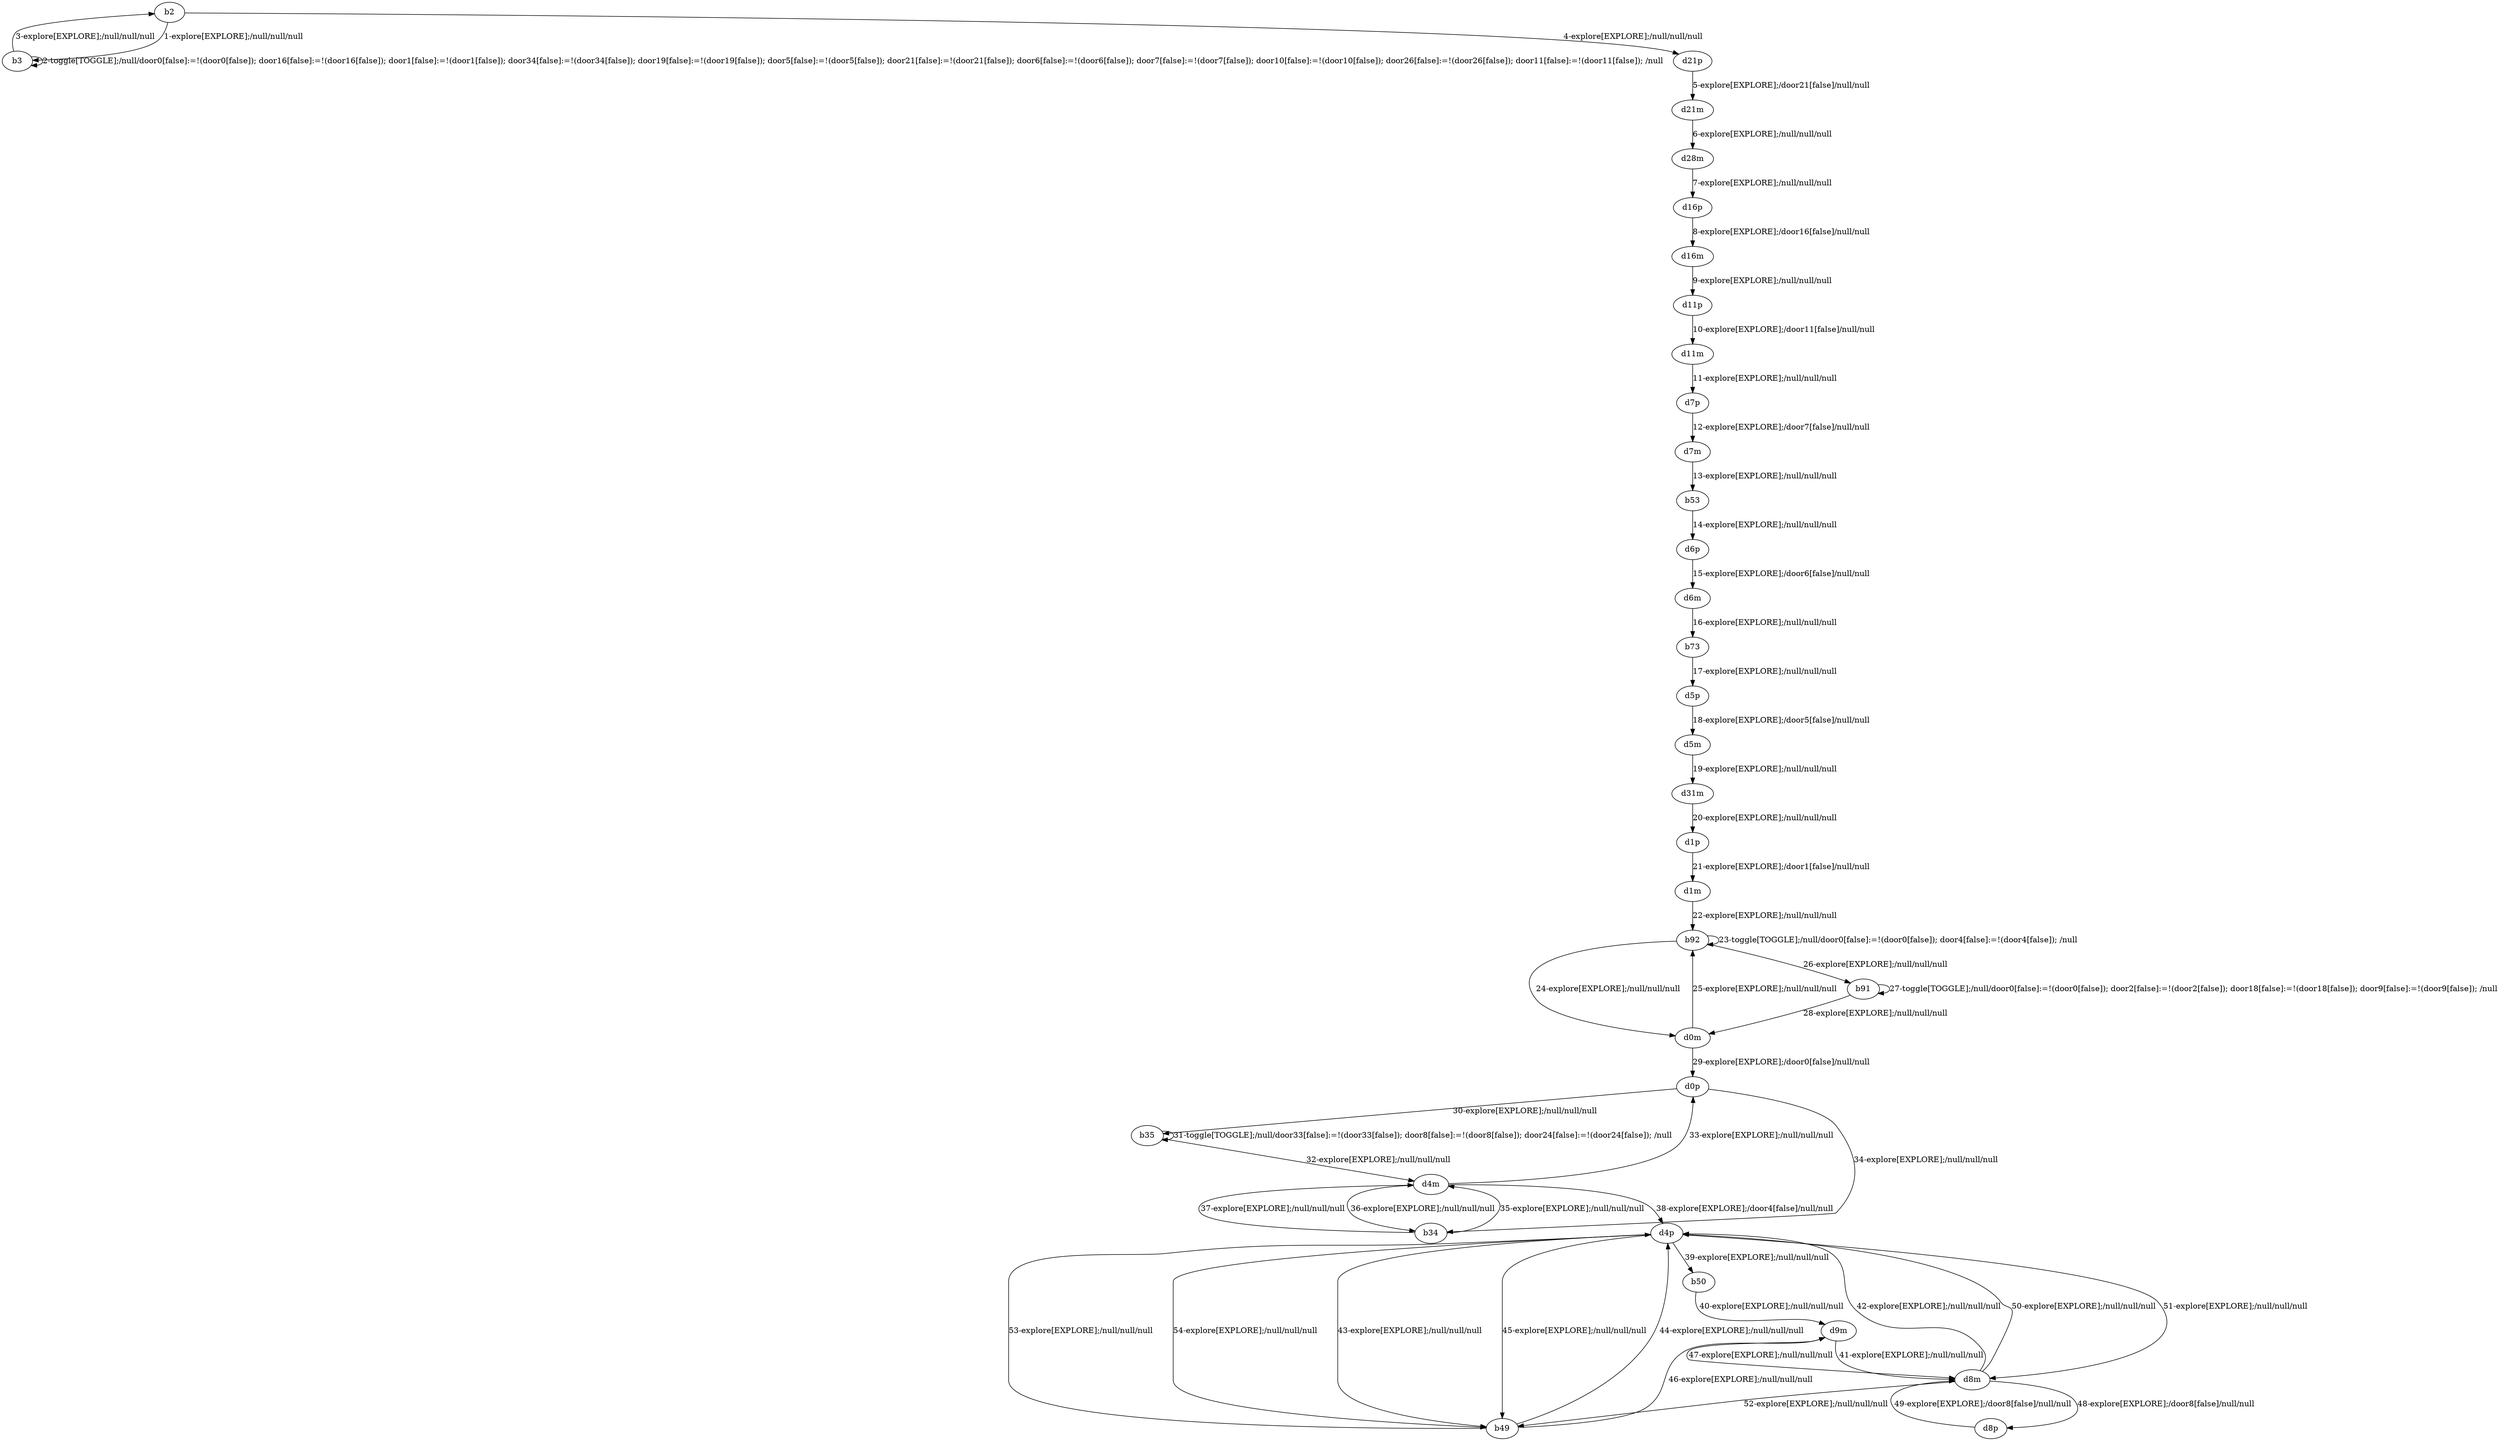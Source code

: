 # Total number of goals covered by this test: 4
# d4p --> d8m
# d8p --> d8m
# d8m --> d8p
# d8m --> b49

digraph g {
"b2" -> "b3" [label = "1-explore[EXPLORE];/null/null/null"];
"b3" -> "b3" [label = "2-toggle[TOGGLE];/null/door0[false]:=!(door0[false]); door16[false]:=!(door16[false]); door1[false]:=!(door1[false]); door34[false]:=!(door34[false]); door19[false]:=!(door19[false]); door5[false]:=!(door5[false]); door21[false]:=!(door21[false]); door6[false]:=!(door6[false]); door7[false]:=!(door7[false]); door10[false]:=!(door10[false]); door26[false]:=!(door26[false]); door11[false]:=!(door11[false]); /null"];
"b3" -> "b2" [label = "3-explore[EXPLORE];/null/null/null"];
"b2" -> "d21p" [label = "4-explore[EXPLORE];/null/null/null"];
"d21p" -> "d21m" [label = "5-explore[EXPLORE];/door21[false]/null/null"];
"d21m" -> "d28m" [label = "6-explore[EXPLORE];/null/null/null"];
"d28m" -> "d16p" [label = "7-explore[EXPLORE];/null/null/null"];
"d16p" -> "d16m" [label = "8-explore[EXPLORE];/door16[false]/null/null"];
"d16m" -> "d11p" [label = "9-explore[EXPLORE];/null/null/null"];
"d11p" -> "d11m" [label = "10-explore[EXPLORE];/door11[false]/null/null"];
"d11m" -> "d7p" [label = "11-explore[EXPLORE];/null/null/null"];
"d7p" -> "d7m" [label = "12-explore[EXPLORE];/door7[false]/null/null"];
"d7m" -> "b53" [label = "13-explore[EXPLORE];/null/null/null"];
"b53" -> "d6p" [label = "14-explore[EXPLORE];/null/null/null"];
"d6p" -> "d6m" [label = "15-explore[EXPLORE];/door6[false]/null/null"];
"d6m" -> "b73" [label = "16-explore[EXPLORE];/null/null/null"];
"b73" -> "d5p" [label = "17-explore[EXPLORE];/null/null/null"];
"d5p" -> "d5m" [label = "18-explore[EXPLORE];/door5[false]/null/null"];
"d5m" -> "d31m" [label = "19-explore[EXPLORE];/null/null/null"];
"d31m" -> "d1p" [label = "20-explore[EXPLORE];/null/null/null"];
"d1p" -> "d1m" [label = "21-explore[EXPLORE];/door1[false]/null/null"];
"d1m" -> "b92" [label = "22-explore[EXPLORE];/null/null/null"];
"b92" -> "b92" [label = "23-toggle[TOGGLE];/null/door0[false]:=!(door0[false]); door4[false]:=!(door4[false]); /null"];
"b92" -> "d0m" [label = "24-explore[EXPLORE];/null/null/null"];
"d0m" -> "b92" [label = "25-explore[EXPLORE];/null/null/null"];
"b92" -> "b91" [label = "26-explore[EXPLORE];/null/null/null"];
"b91" -> "b91" [label = "27-toggle[TOGGLE];/null/door0[false]:=!(door0[false]); door2[false]:=!(door2[false]); door18[false]:=!(door18[false]); door9[false]:=!(door9[false]); /null"];
"b91" -> "d0m" [label = "28-explore[EXPLORE];/null/null/null"];
"d0m" -> "d0p" [label = "29-explore[EXPLORE];/door0[false]/null/null"];
"d0p" -> "b35" [label = "30-explore[EXPLORE];/null/null/null"];
"b35" -> "b35" [label = "31-toggle[TOGGLE];/null/door33[false]:=!(door33[false]); door8[false]:=!(door8[false]); door24[false]:=!(door24[false]); /null"];
"b35" -> "d4m" [label = "32-explore[EXPLORE];/null/null/null"];
"d4m" -> "d0p" [label = "33-explore[EXPLORE];/null/null/null"];
"d0p" -> "b34" [label = "34-explore[EXPLORE];/null/null/null"];
"b34" -> "d4m" [label = "35-explore[EXPLORE];/null/null/null"];
"d4m" -> "b34" [label = "36-explore[EXPLORE];/null/null/null"];
"b34" -> "d4m" [label = "37-explore[EXPLORE];/null/null/null"];
"d4m" -> "d4p" [label = "38-explore[EXPLORE];/door4[false]/null/null"];
"d4p" -> "b50" [label = "39-explore[EXPLORE];/null/null/null"];
"b50" -> "d9m" [label = "40-explore[EXPLORE];/null/null/null"];
"d9m" -> "d8m" [label = "41-explore[EXPLORE];/null/null/null"];
"d8m" -> "d4p" [label = "42-explore[EXPLORE];/null/null/null"];
"d4p" -> "b49" [label = "43-explore[EXPLORE];/null/null/null"];
"b49" -> "d4p" [label = "44-explore[EXPLORE];/null/null/null"];
"d4p" -> "b49" [label = "45-explore[EXPLORE];/null/null/null"];
"b49" -> "d9m" [label = "46-explore[EXPLORE];/null/null/null"];
"d9m" -> "d8m" [label = "47-explore[EXPLORE];/null/null/null"];
"d8m" -> "d8p" [label = "48-explore[EXPLORE];/door8[false]/null/null"];
"d8p" -> "d8m" [label = "49-explore[EXPLORE];/door8[false]/null/null"];
"d8m" -> "d4p" [label = "50-explore[EXPLORE];/null/null/null"];
"d4p" -> "d8m" [label = "51-explore[EXPLORE];/null/null/null"];
"d8m" -> "b49" [label = "52-explore[EXPLORE];/null/null/null"];
"b49" -> "d4p" [label = "53-explore[EXPLORE];/null/null/null"];
"d4p" -> "b49" [label = "54-explore[EXPLORE];/null/null/null"];
}